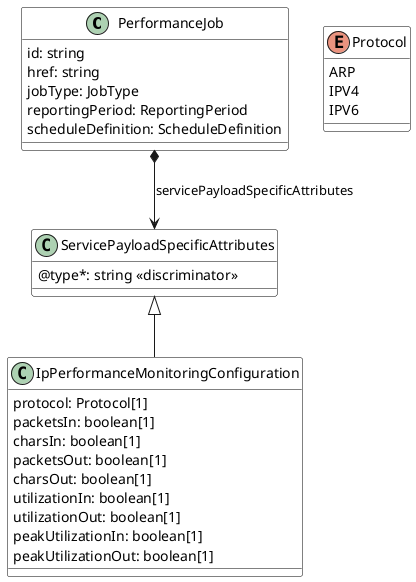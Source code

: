 @startuml
skinparam {
    ClassBackgroundColor White
    ClassBorderColor Black
    ClassBorderColor<<ServiceSpecification>> FireBrick
}
set namespaceSeparator none

class PerformanceJob{

    id: string 
    href: string 
    jobType: JobType
    reportingPeriod: ReportingPeriod
    scheduleDefinition: ScheduleDefinition
}

class ServicePayloadSpecificAttributes {
    @type*: string <<discriminator>>
}


PerformanceJob *--> ServicePayloadSpecificAttributes: servicePayloadSpecificAttributes

enum Protocol {
    ARP 
    IPV4 
    IPV6
    }

class IpPerformanceMonitoringConfiguration {
    protocol: Protocol[1]
    packetsIn: boolean[1] 
    charsIn: boolean[1]
    packetsOut: boolean[1]
    charsOut: boolean[1]
    utilizationIn: boolean[1]
    utilizationOut: boolean[1]
    peakUtilizationIn: boolean[1]
    peakUtilizationOut: boolean[1]

}
ServicePayloadSpecificAttributes <|-- IpPerformanceMonitoringConfiguration


@enduml